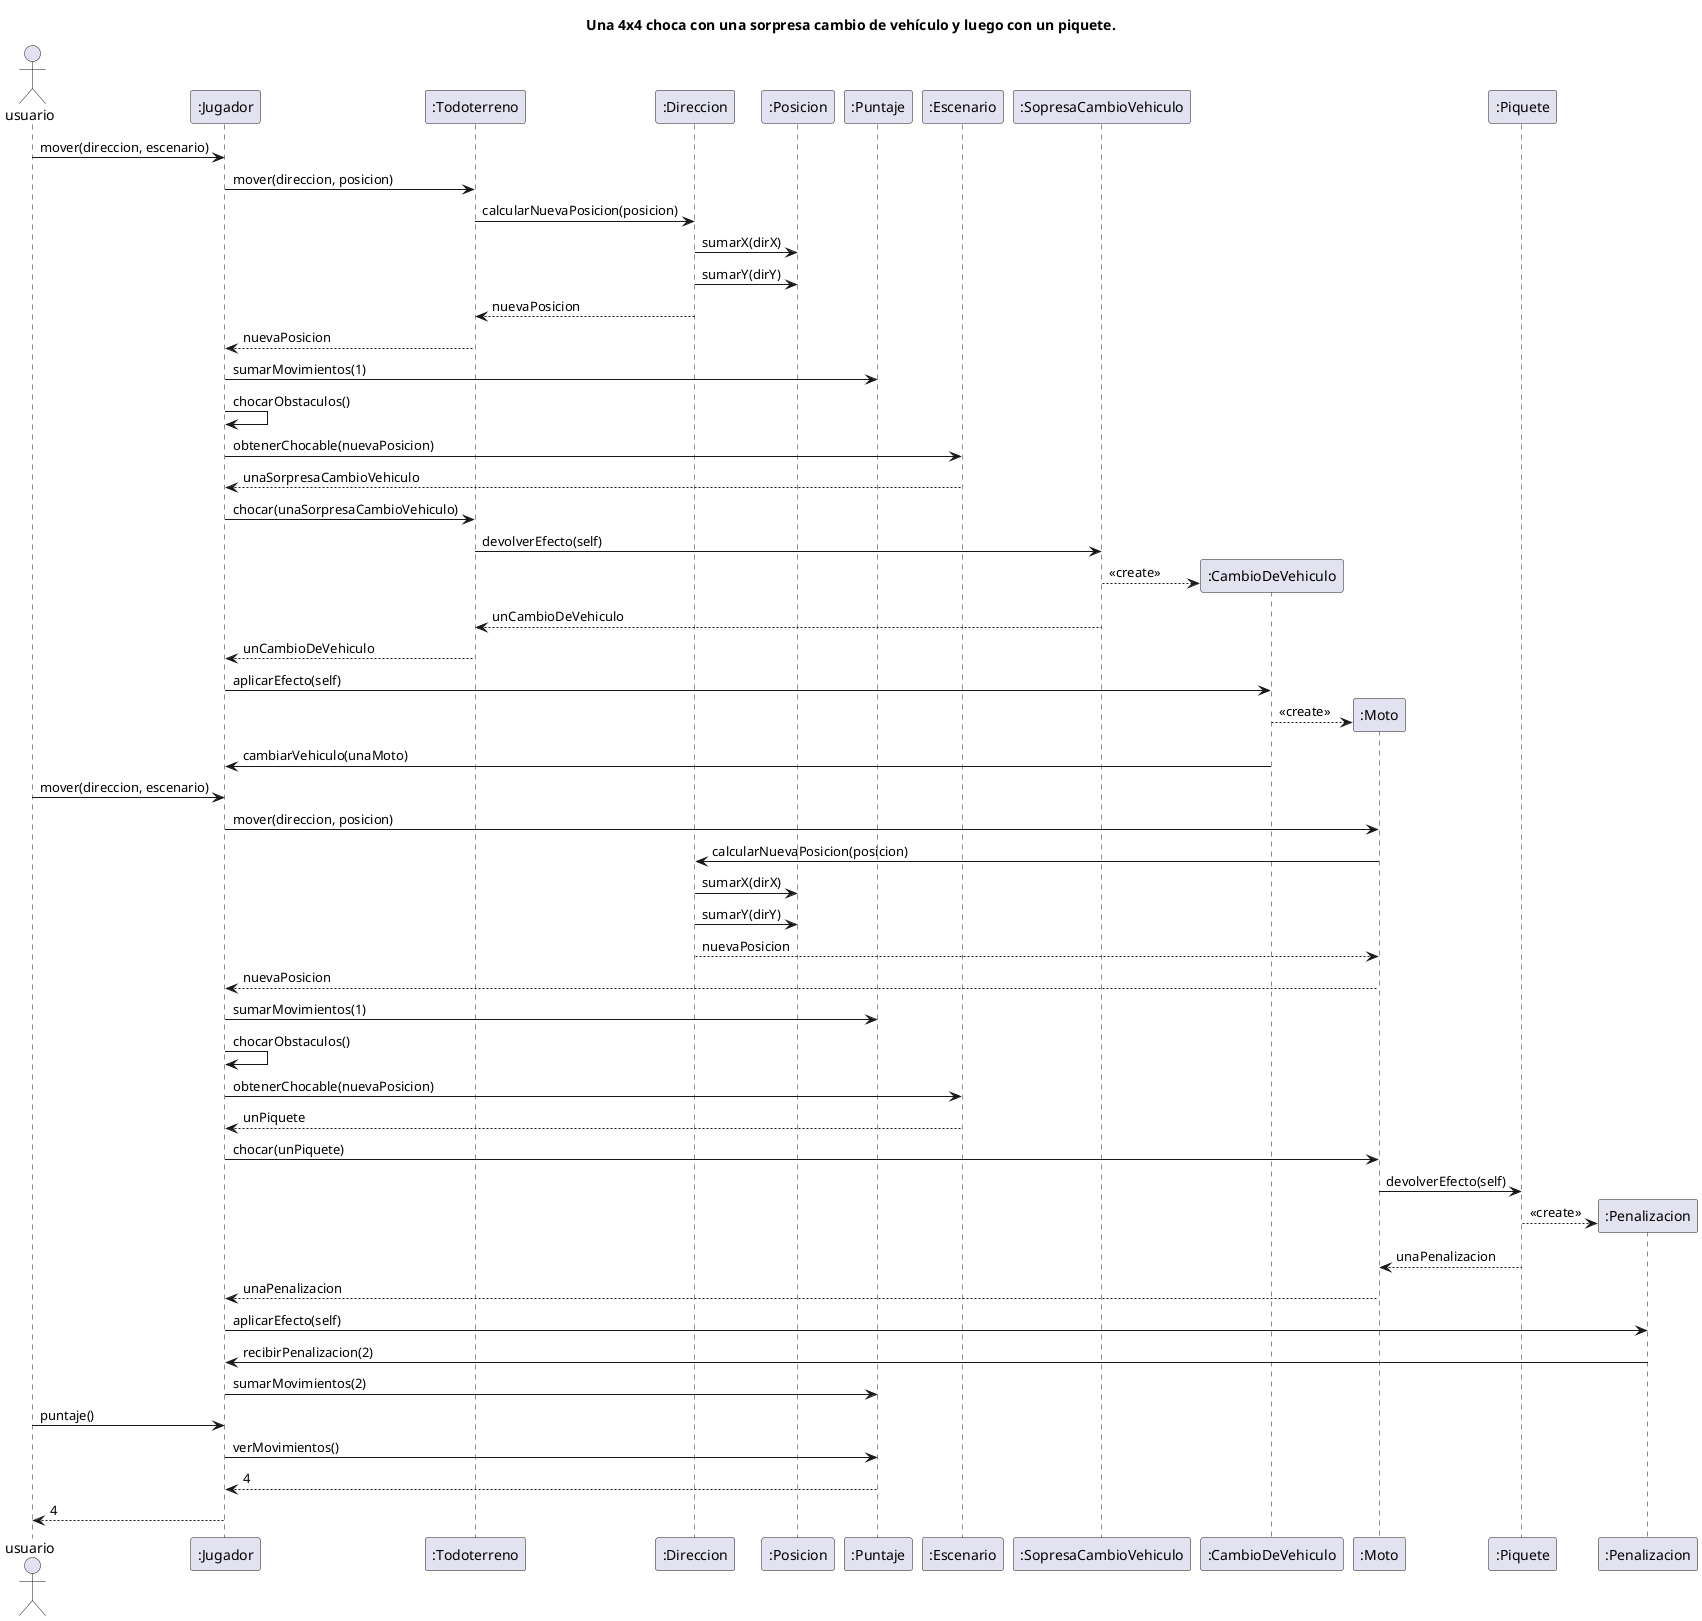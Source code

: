 @startuml
title Una 4x4 choca con una sorpresa cambio de vehículo y luego con un piquete.
Actor usuario

"usuario" -> ":Jugador": mover(direccion, escenario)
":Jugador" -> ":Todoterreno": mover(direccion, posicion)
":Todoterreno" -> ":Direccion": calcularNuevaPosicion(posicion)
":Direccion" -> ":Posicion": sumarX(dirX)
":Direccion" -> ":Posicion": sumarY(dirY)
":Direccion" --> ":Todoterreno": nuevaPosicion
":Todoterreno" --> ":Jugador": nuevaPosicion
":Jugador" -> ":Puntaje": sumarMovimientos(1)
":Jugador" -> ":Jugador": chocarObstaculos()
":Jugador" -> ":Escenario": obtenerChocable(nuevaPosicion)
":Escenario" --> ":Jugador": unaSorpresaCambioVehiculo
":Jugador" -> ":Todoterreno": chocar(unaSorpresaCambioVehiculo)
":Todoterreno" -> ":SopresaCambioVehiculo": devolverEfecto(self)
create ":CambioDeVehiculo"
":SopresaCambioVehiculo" --> ":CambioDeVehiculo": <<create>>
":SopresaCambioVehiculo" --> ":Todoterreno" : unCambioDeVehiculo
":Todoterreno" --> ":Jugador" : unCambioDeVehiculo
":Jugador" -> ":CambioDeVehiculo" : aplicarEfecto(self)
create ":Moto"
":CambioDeVehiculo" --> ":Moto": <<create>>
":CambioDeVehiculo" -> ":Jugador" : cambiarVehiculo(unaMoto)

"usuario" -> ":Jugador": mover(direccion, escenario)
":Jugador" -> ":Moto": mover(direccion, posicion)
":Moto" -> ":Direccion": calcularNuevaPosicion(posicion)
":Direccion" -> ":Posicion": sumarX(dirX)
":Direccion" -> ":Posicion": sumarY(dirY)
":Direccion" --> ":Moto": nuevaPosicion
":Moto" --> ":Jugador": nuevaPosicion
":Jugador" -> ":Puntaje": sumarMovimientos(1)
":Jugador" -> ":Jugador": chocarObstaculos()
":Jugador" -> ":Escenario": obtenerChocable(nuevaPosicion)
":Escenario" --> ":Jugador": unPiquete
":Jugador" -> ":Moto": chocar(unPiquete)
":Moto" -> ":Piquete": devolverEfecto(self)
create ":Penalizacion"
":Piquete" --> ":Penalizacion": <<create>>
":Piquete" --> ":Moto" : unaPenalizacion
":Moto" --> ":Jugador" : unaPenalizacion
":Jugador" -> ":Penalizacion" : aplicarEfecto(self)
":Penalizacion" -> ":Jugador" : recibirPenalizacion(2)
":Jugador" -> ":Puntaje" : sumarMovimientos(2)

"usuario" -> ":Jugador": puntaje()
":Jugador" -> ":Puntaje": verMovimientos()
return 4
":Jugador" --> "usuario" : 4

@enduml